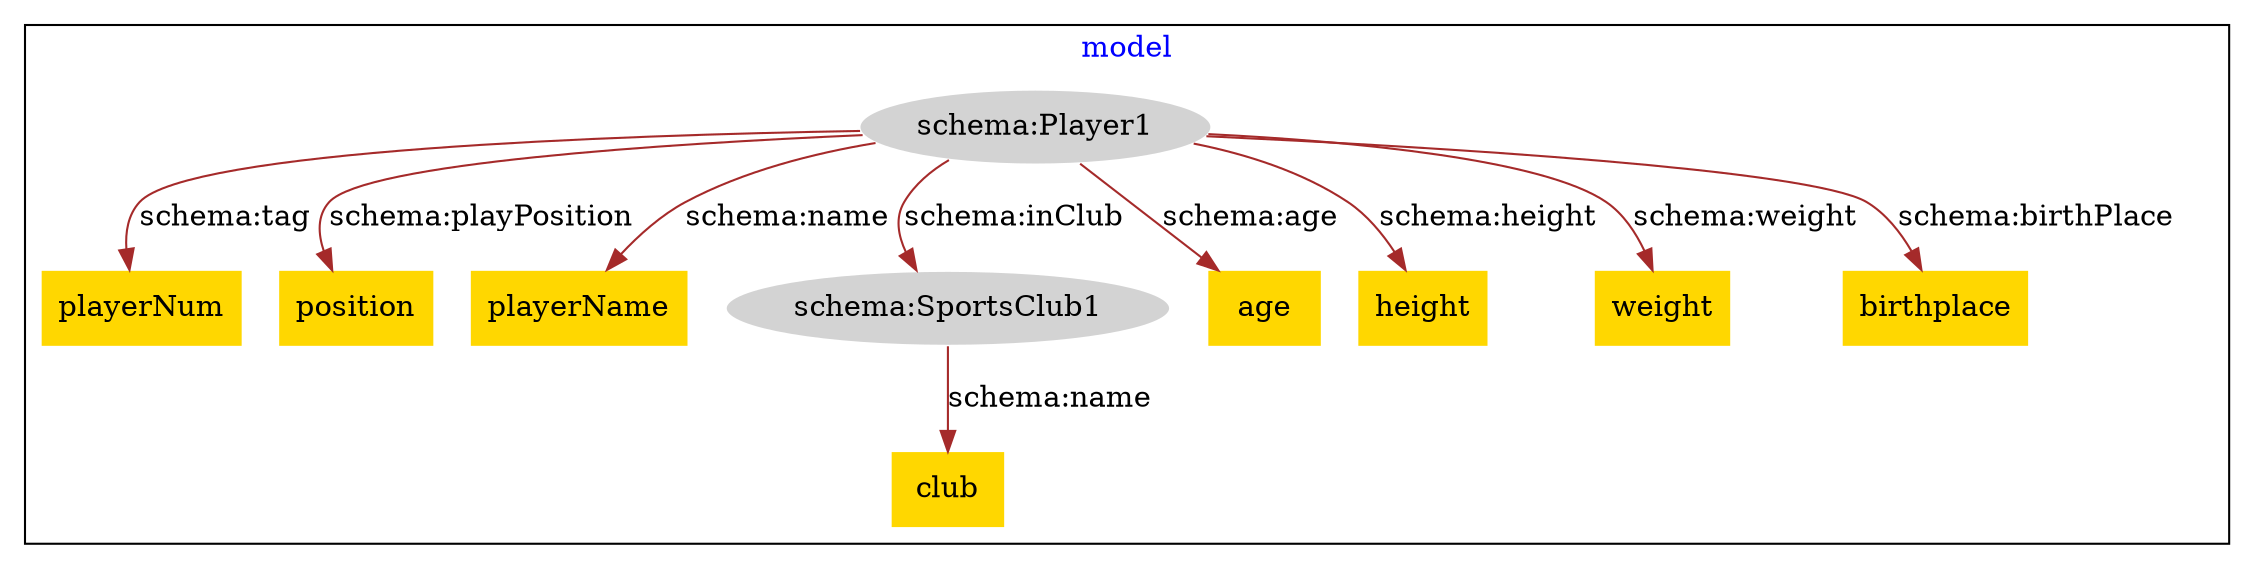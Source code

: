 digraph n0 {
fontcolor="blue"
remincross="true"
subgraph cluster {
label="model"
"schema:Player1"[style="filled",color="white",fillcolor="lightgray",label="schema:Player1"];
"playerNum"[shape="plaintext",style="filled",fillcolor="gold",label="playerNum"];
"position"[shape="plaintext",style="filled",fillcolor="gold",label="position"];
"playerName"[shape="plaintext",style="filled",fillcolor="gold",label="playerName"];
"schema:SportsClub1"[style="filled",color="white",fillcolor="lightgray",label="schema:SportsClub1"];
"club"[shape="plaintext",style="filled",fillcolor="gold",label="club"];
"age"[shape="plaintext",style="filled",fillcolor="gold",label="age"];
"height"[shape="plaintext",style="filled",fillcolor="gold",label="height"];
"weight"[shape="plaintext",style="filled",fillcolor="gold",label="weight"];
"birthplace"[shape="plaintext",style="filled",fillcolor="gold",label="birthplace"];
}
"schema:Player1" -> "playerNum"[color="brown",fontcolor="black",label="schema:tag"];
"schema:Player1" -> "position"[color="brown",fontcolor="black",label="schema:playPosition"];
"schema:Player1" -> "playerName"[color="brown",fontcolor="black",label="schema:name"];
"schema:SportsClub1" -> "club"[color="brown",fontcolor="black",label="schema:name"];
"schema:Player1" -> "age"[color="brown",fontcolor="black",label="schema:age"];
"schema:Player1" -> "height"[color="brown",fontcolor="black",label="schema:height"];
"schema:Player1" -> "weight"[color="brown",fontcolor="black",label="schema:weight"];
"schema:Player1" -> "birthplace"[color="brown",fontcolor="black",label="schema:birthPlace"];
"schema:Player1" -> "schema:SportsClub1"[color="brown",fontcolor="black",label="schema:inClub"];
}
